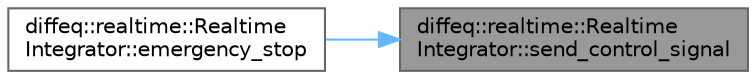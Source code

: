 digraph "diffeq::realtime::RealtimeIntegrator::send_control_signal"
{
 // LATEX_PDF_SIZE
  bgcolor="transparent";
  edge [fontname=Helvetica,fontsize=10,labelfontname=Helvetica,labelfontsize=10];
  node [fontname=Helvetica,fontsize=10,shape=box,height=0.2,width=0.4];
  rankdir="RL";
  Node1 [id="Node000001",label="diffeq::realtime::Realtime\lIntegrator::send_control_signal",height=0.2,width=0.4,color="gray40", fillcolor="grey60", style="filled", fontcolor="black",tooltip="Send control signal (for robotics applications)"];
  Node1 -> Node2 [id="edge1_Node000001_Node000002",dir="back",color="steelblue1",style="solid",tooltip=" "];
  Node2 [id="Node000002",label="diffeq::realtime::Realtime\lIntegrator::emergency_stop",height=0.2,width=0.4,color="grey40", fillcolor="white", style="filled",URL="$classdiffeq_1_1realtime_1_1_realtime_integrator.html#a58520790b3f41e41efdb11f21b663830",tooltip="Emergency stop - immediately halt integration."];
}
